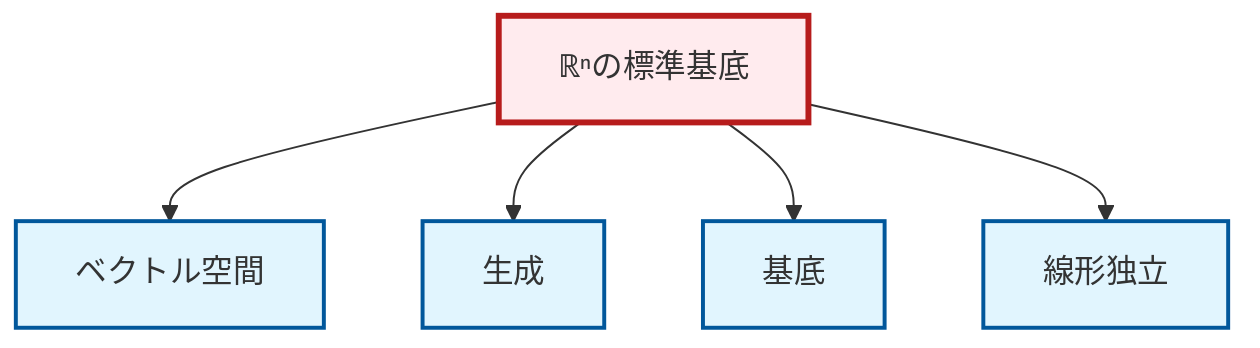 graph TD
    classDef definition fill:#e1f5fe,stroke:#01579b,stroke-width:2px
    classDef theorem fill:#f3e5f5,stroke:#4a148c,stroke-width:2px
    classDef axiom fill:#fff3e0,stroke:#e65100,stroke-width:2px
    classDef example fill:#e8f5e9,stroke:#1b5e20,stroke-width:2px
    classDef current fill:#ffebee,stroke:#b71c1c,stroke-width:3px
    ex-standard-basis-rn["ℝⁿの標準基底"]:::example
    def-vector-space["ベクトル空間"]:::definition
    def-span["生成"]:::definition
    def-linear-independence["線形独立"]:::definition
    def-basis["基底"]:::definition
    ex-standard-basis-rn --> def-vector-space
    ex-standard-basis-rn --> def-span
    ex-standard-basis-rn --> def-basis
    ex-standard-basis-rn --> def-linear-independence
    class ex-standard-basis-rn current
